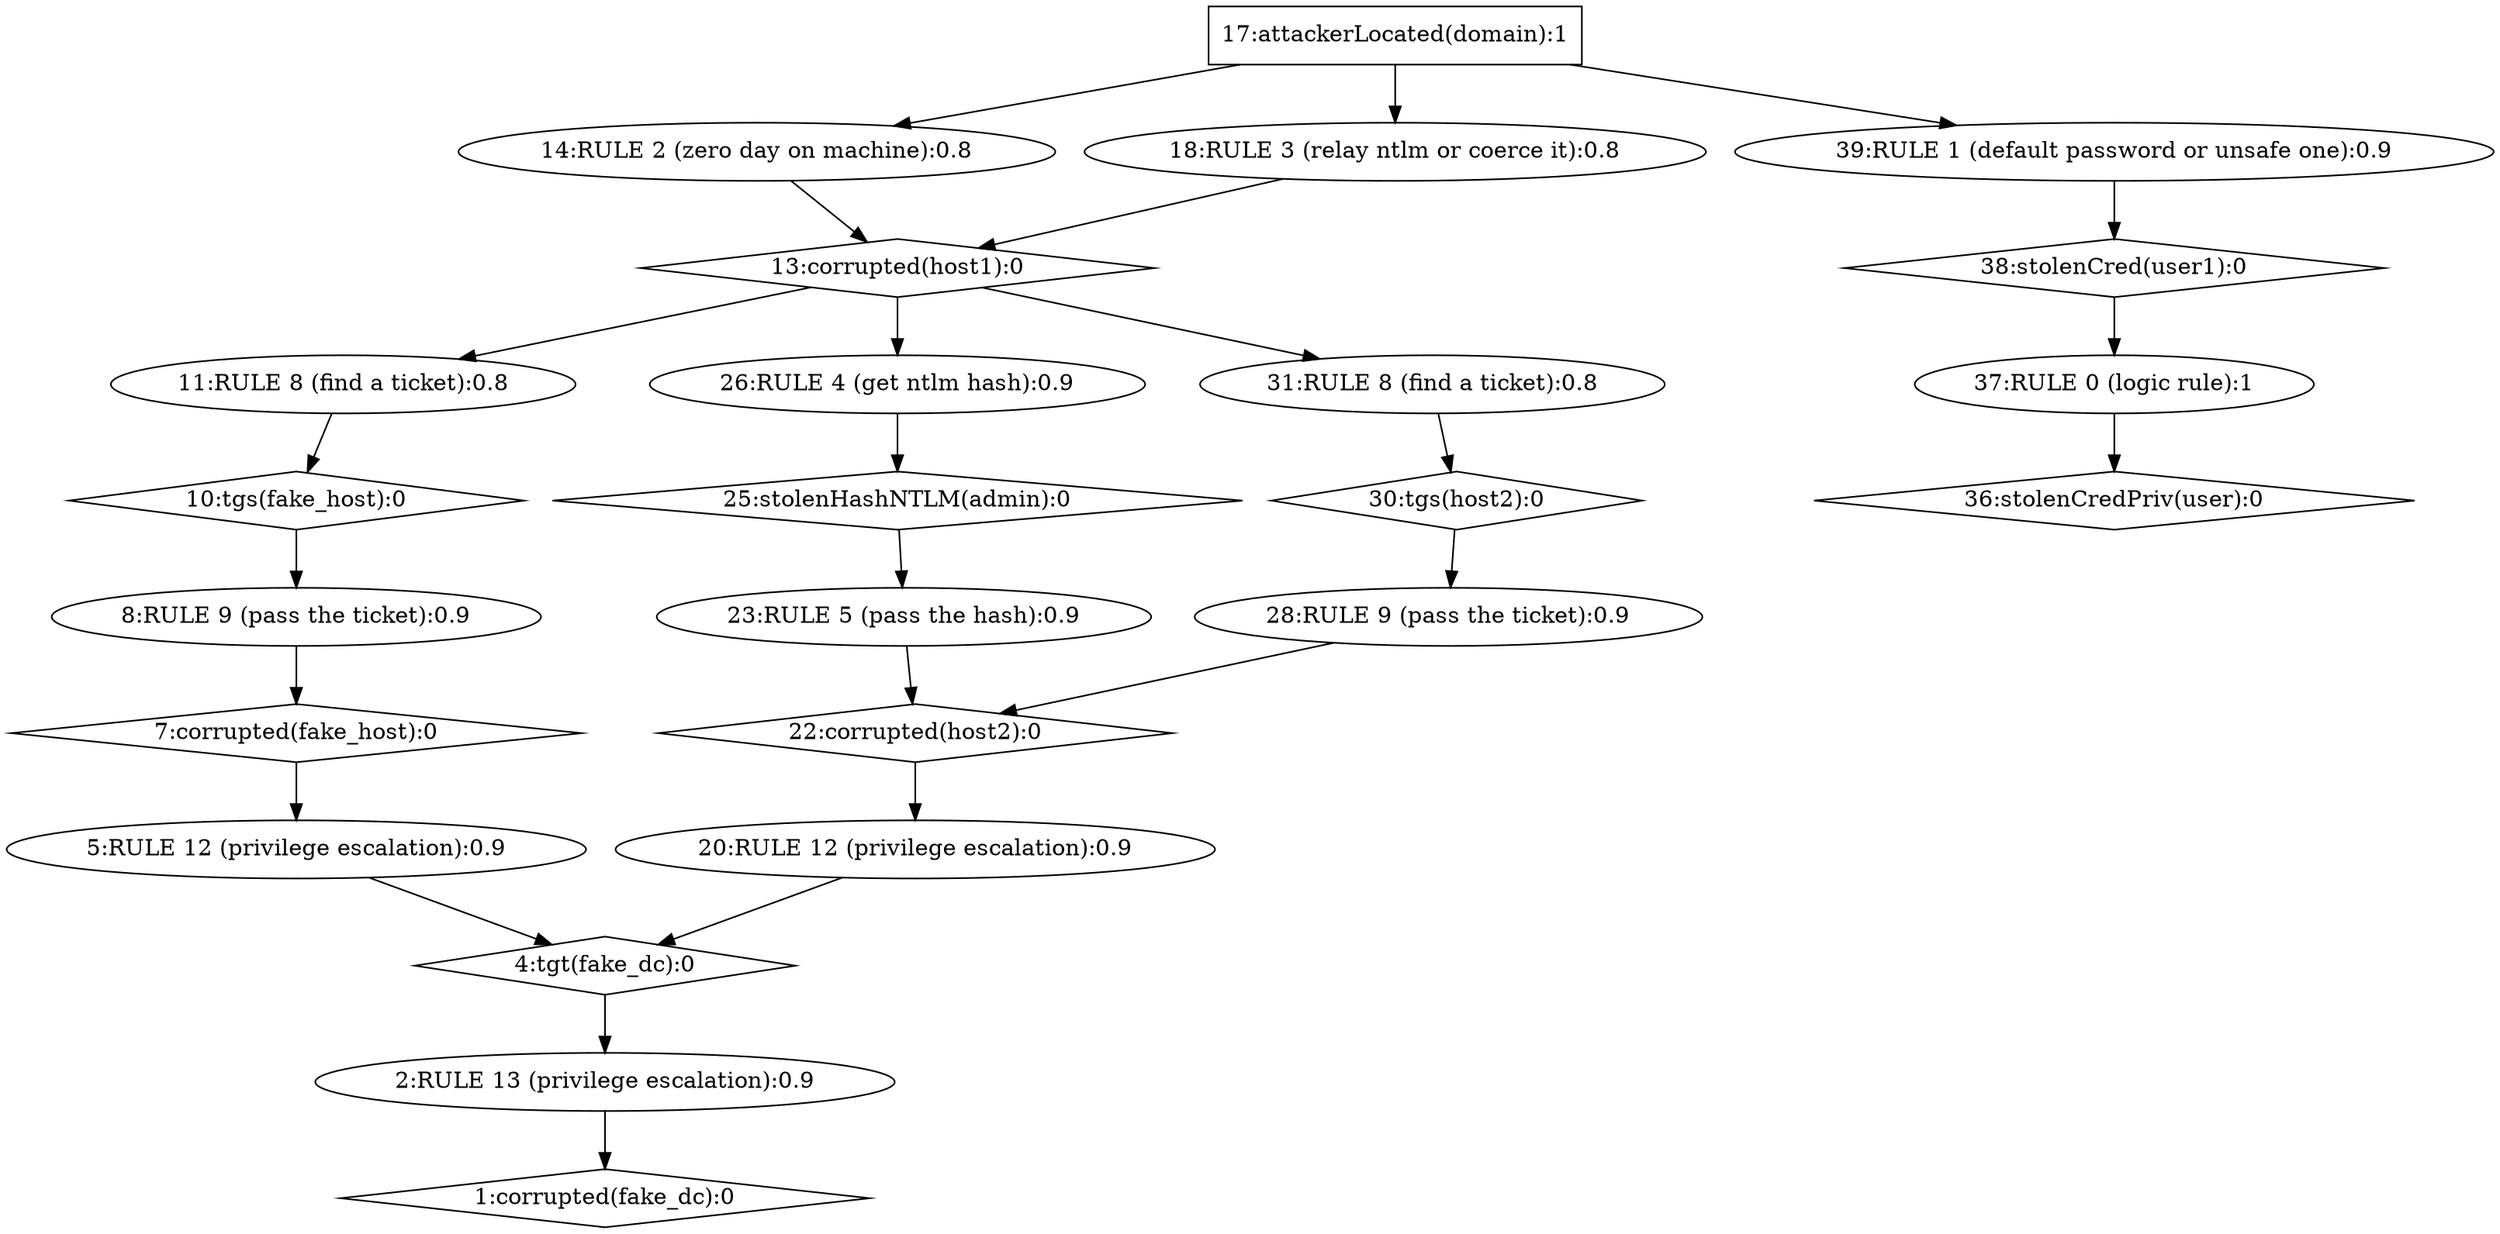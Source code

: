strict digraph G {
  1 [ label="1:corrupted(fake_dc):0" shape="diamond" CVE="null" ];
  2 [ label="2:RULE 13 (privilege escalation):0.9" shape="ellipse" CVE="exploit_tgt" ];
  3 [ label="4:tgt(fake_dc):0" shape="diamond" CVE="null" ];
  4 [ label="5:RULE 12 (privilege escalation):0.9" shape="ellipse" CVE="asks_kerberos_ticket" ];
  5 [ label="7:corrupted(fake_host):0" shape="diamond" CVE="null" ];
  6 [ label="8:RULE 9 (pass the ticket):0.9" shape="ellipse" CVE="ptt" ];
  7 [ label="10:tgs(fake_host):0" shape="diamond" CVE="null" ];
  8 [ label="11:RULE 8 (find a ticket):0.8" shape="ellipse" CVE="tgs" ];
  9 [ label="13:corrupted(host1):0" shape="diamond" CVE="null" ];
  10 [ label="14:RULE 2 (zero day on machine):0.8" shape="ellipse" CVE="zero_day" ];
  11 [ label="17:attackerLocated(domain):1" shape="box" CVE="null" ];
  12 [ label="18:RULE 3 (relay ntlm or coerce it):0.8" shape="ellipse" CVE="relay_ntlm_bot" ];
  13 [ label="20:RULE 12 (privilege escalation):0.9" shape="ellipse" CVE="asks_kerberos_ticket" ];
  14 [ label="22:corrupted(host2):0" shape="diamond" CVE="null" ];
  15 [ label="23:RULE 5 (pass the hash):0.9" shape="ellipse" CVE="default_admin_pth" ];
  16 [ label="25:stolenHashNTLM(admin):0" shape="diamond" CVE="null" ];
  17 [ label="26:RULE 4 (get ntlm hash):0.9" shape="ellipse" CVE="ntlm_hash" ];
  18 [ label="28:RULE 9 (pass the ticket):0.9" shape="ellipse" CVE="ptt" ];
  19 [ label="30:tgs(host2):0" shape="diamond" CVE="null" ];
  20 [ label="31:RULE 8 (find a ticket):0.8" shape="ellipse" CVE="tgs" ];
  23 [ label="36:stolenCredPriv(user):0" shape="diamond" CVE="null" ];
  24 [ label="37:RULE 0 (logic rule):1" shape="ellipse" CVE="null" ];
  25 [ label="38:stolenCred(user1):0" shape="diamond" CVE="null" ];
  26 [ label="39:RULE 1 (default password or unsafe one):0.9" shape="ellipse" CVE="bad_password" ];
  11 -> 10 [ color="black" ];
  10 -> 9 [ color="black" ];
  11 -> 12 [ color="black" ];
  12 -> 9 [ color="black" ];
  9 -> 8 [ color="black" ];
  8 -> 7 [ color="black" ];
  7 -> 6 [ color="black" ];
  6 -> 5 [ color="black" ];
  5 -> 4 [ color="black" ];
  4 -> 3 [ color="black" ];
  9 -> 17 [ color="black" ];
  17 -> 16 [ color="black" ];
  16 -> 15 [ color="black" ];
  15 -> 14 [ color="black" ];
  9 -> 20 [ color="black" ];
  20 -> 19 [ color="black" ];
  19 -> 18 [ color="black" ];
  18 -> 14 [ color="black" ];
  14 -> 13 [ color="black" ];
  13 -> 3 [ color="black" ];
  3 -> 2 [ color="black" ];
  2 -> 1 [ color="black" ];
  11 -> 26 [ color="black" ];
  26 -> 25 [ color="black" ];
  25 -> 24 [ color="black" ];
  24 -> 23 [ color="black" ];
}
